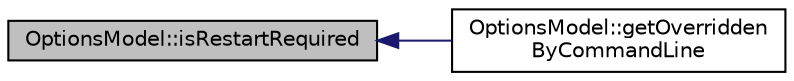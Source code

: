digraph "OptionsModel::isRestartRequired"
{
  edge [fontname="Helvetica",fontsize="10",labelfontname="Helvetica",labelfontsize="10"];
  node [fontname="Helvetica",fontsize="10",shape=record];
  rankdir="LR";
  Node192 [label="OptionsModel::isRestartRequired",height=0.2,width=0.4,color="black", fillcolor="grey75", style="filled", fontcolor="black"];
  Node192 -> Node193 [dir="back",color="midnightblue",fontsize="10",style="solid",fontname="Helvetica"];
  Node193 [label="OptionsModel::getOverridden\lByCommandLine",height=0.2,width=0.4,color="black", fillcolor="white", style="filled",URL="$da/d1f/class_options_model.html#ac5d555492fa4d6bba68d00e798efca50"];
}

